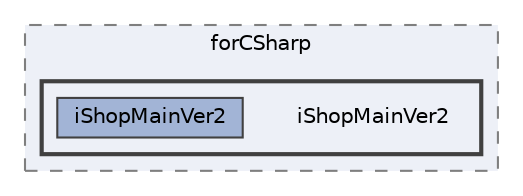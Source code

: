 digraph "D:/project/forCSharp/iShopMainVer2"
{
 // LATEX_PDF_SIZE
  bgcolor="transparent";
  edge [fontname=Helvetica,fontsize=10,labelfontname=Helvetica,labelfontsize=10];
  node [fontname=Helvetica,fontsize=10,shape=box,height=0.2,width=0.4];
  compound=true
  subgraph clusterdir_683e86ae040c591d53ea1533e124e1ad {
    graph [ bgcolor="#edf0f7", pencolor="grey50", label="forCSharp", fontname=Helvetica,fontsize=10 style="filled,dashed", URL="dir_683e86ae040c591d53ea1533e124e1ad.html",tooltip=""]
  subgraph clusterdir_0428de76d785b67484a701ba99679b6f {
    graph [ bgcolor="#edf0f7", pencolor="grey25", label="", fontname=Helvetica,fontsize=10 style="filled,bold", URL="dir_0428de76d785b67484a701ba99679b6f.html",tooltip=""]
    dir_0428de76d785b67484a701ba99679b6f [shape=plaintext, label="iShopMainVer2"];
  dir_0a09a269237c0ba7f03e32d31cb11169 [label="iShopMainVer2", fillcolor="#a2b4d6", color="grey25", style="filled", URL="dir_0a09a269237c0ba7f03e32d31cb11169.html",tooltip=""];
  }
  }
}
